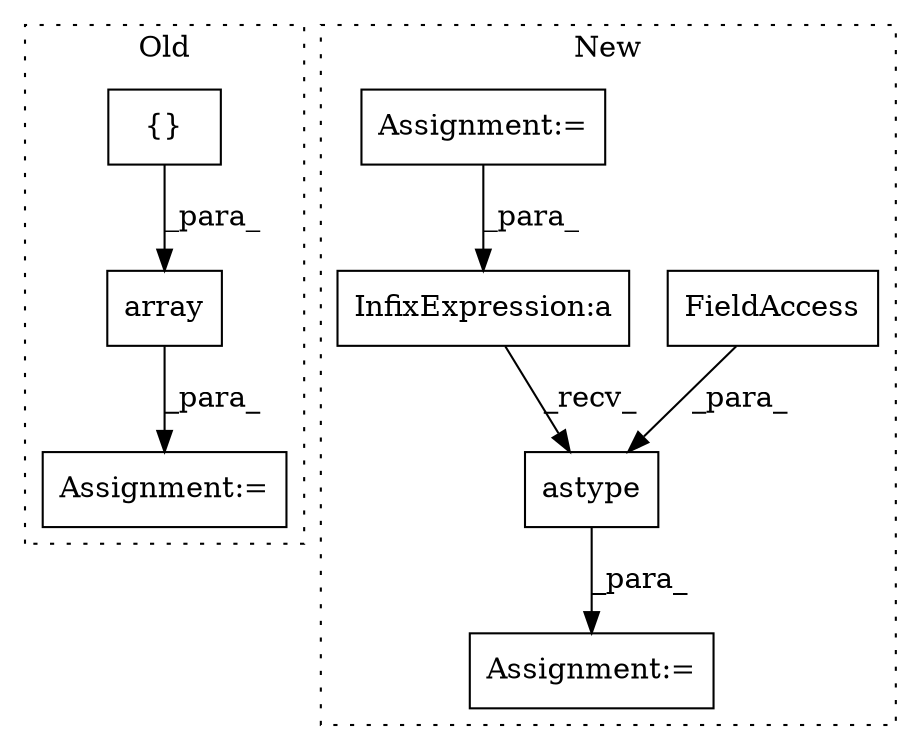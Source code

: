 digraph G {
subgraph cluster0 {
1 [label="array" a="32" s="8491,8512" l="6,1" shape="box"];
3 [label="Assignment:=" a="7" s="8484" l="1" shape="box"];
6 [label="{}" a="4" s="8087" l="2" shape="box"];
label = "Old";
style="dotted";
}
subgraph cluster1 {
2 [label="astype" a="32" s="8401,8417" l="7,1" shape="box"];
4 [label="Assignment:=" a="7" s="8441" l="1" shape="box"];
5 [label="FieldAccess" a="22" s="8408" l="9" shape="box"];
7 [label="InfixExpression:a" a="27" s="8372" l="3" shape="box"];
8 [label="Assignment:=" a="7" s="8079" l="1" shape="box"];
label = "New";
style="dotted";
}
1 -> 3 [label="_para_"];
2 -> 4 [label="_para_"];
5 -> 2 [label="_para_"];
6 -> 1 [label="_para_"];
7 -> 2 [label="_recv_"];
8 -> 7 [label="_para_"];
}